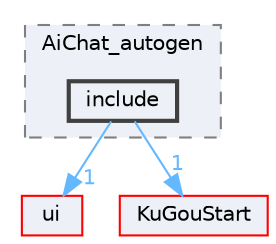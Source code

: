 digraph "include"
{
 // LATEX_PDF_SIZE
  bgcolor="transparent";
  edge [fontname=Helvetica,fontsize=10,labelfontname=Helvetica,labelfontsize=10];
  node [fontname=Helvetica,fontsize=10,shape=box,height=0.2,width=0.4];
  compound=true
  subgraph clusterdir_03602cb5d976ec8b4085cd48542ded75 {
    graph [ bgcolor="#edf0f7", pencolor="grey50", label="AiChat_autogen", fontname=Helvetica,fontsize=10 style="filled,dashed", URL="dir_03602cb5d976ec8b4085cd48542ded75.html",tooltip=""]
  dir_86cbdbbdeb96eaeabb8fdcfcec69157d [label="include", fillcolor="#edf0f7", color="grey25", style="filled,bold", URL="dir_86cbdbbdeb96eaeabb8fdcfcec69157d.html",tooltip=""];
  }
  dir_1788f8309b1a812dcb800a185471cf6c [label="ui", fillcolor="#edf0f7", color="red", style="filled", URL="dir_1788f8309b1a812dcb800a185471cf6c.html",tooltip=""];
  dir_e60601b218beddc6af0778ac41ea9cb2 [label="KuGouStart", fillcolor="#edf0f7", color="red", style="filled", URL="dir_e60601b218beddc6af0778ac41ea9cb2.html",tooltip=""];
  dir_86cbdbbdeb96eaeabb8fdcfcec69157d->dir_1788f8309b1a812dcb800a185471cf6c [headlabel="1", labeldistance=1.5 headhref="dir_000136_000351.html" href="dir_000136_000351.html" color="steelblue1" fontcolor="steelblue1"];
  dir_86cbdbbdeb96eaeabb8fdcfcec69157d->dir_e60601b218beddc6af0778ac41ea9cb2 [headlabel="1", labeldistance=1.5 headhref="dir_000136_000172.html" href="dir_000136_000172.html" color="steelblue1" fontcolor="steelblue1"];
}
